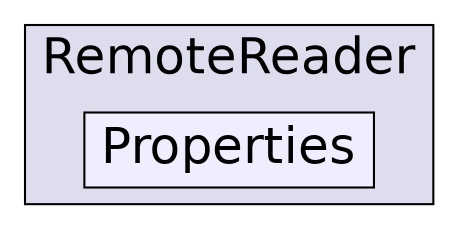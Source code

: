 digraph "C:/Users/nathanael/Documents/resizer/Plugins/RemoteReader/Properties" {
  compound=true
  node [ fontsize="24", fontname="Helvetica"];
  edge [ labelfontsize="24", labelfontname="Helvetica"];
  subgraph clusterdir_63503863a00be1f194c386d83d5d4188 {
    graph [ bgcolor="#ddddee", pencolor="black", label="RemoteReader" fontname="Helvetica", fontsize="24", URL="dir_63503863a00be1f194c386d83d5d4188.html"]
  dir_e1cd7e8a998c3122b90d0e34d62166d9 [shape=box, label="Properties", style="filled", fillcolor="#eeeeff", pencolor="black", URL="dir_e1cd7e8a998c3122b90d0e34d62166d9.html"];
  }
}

